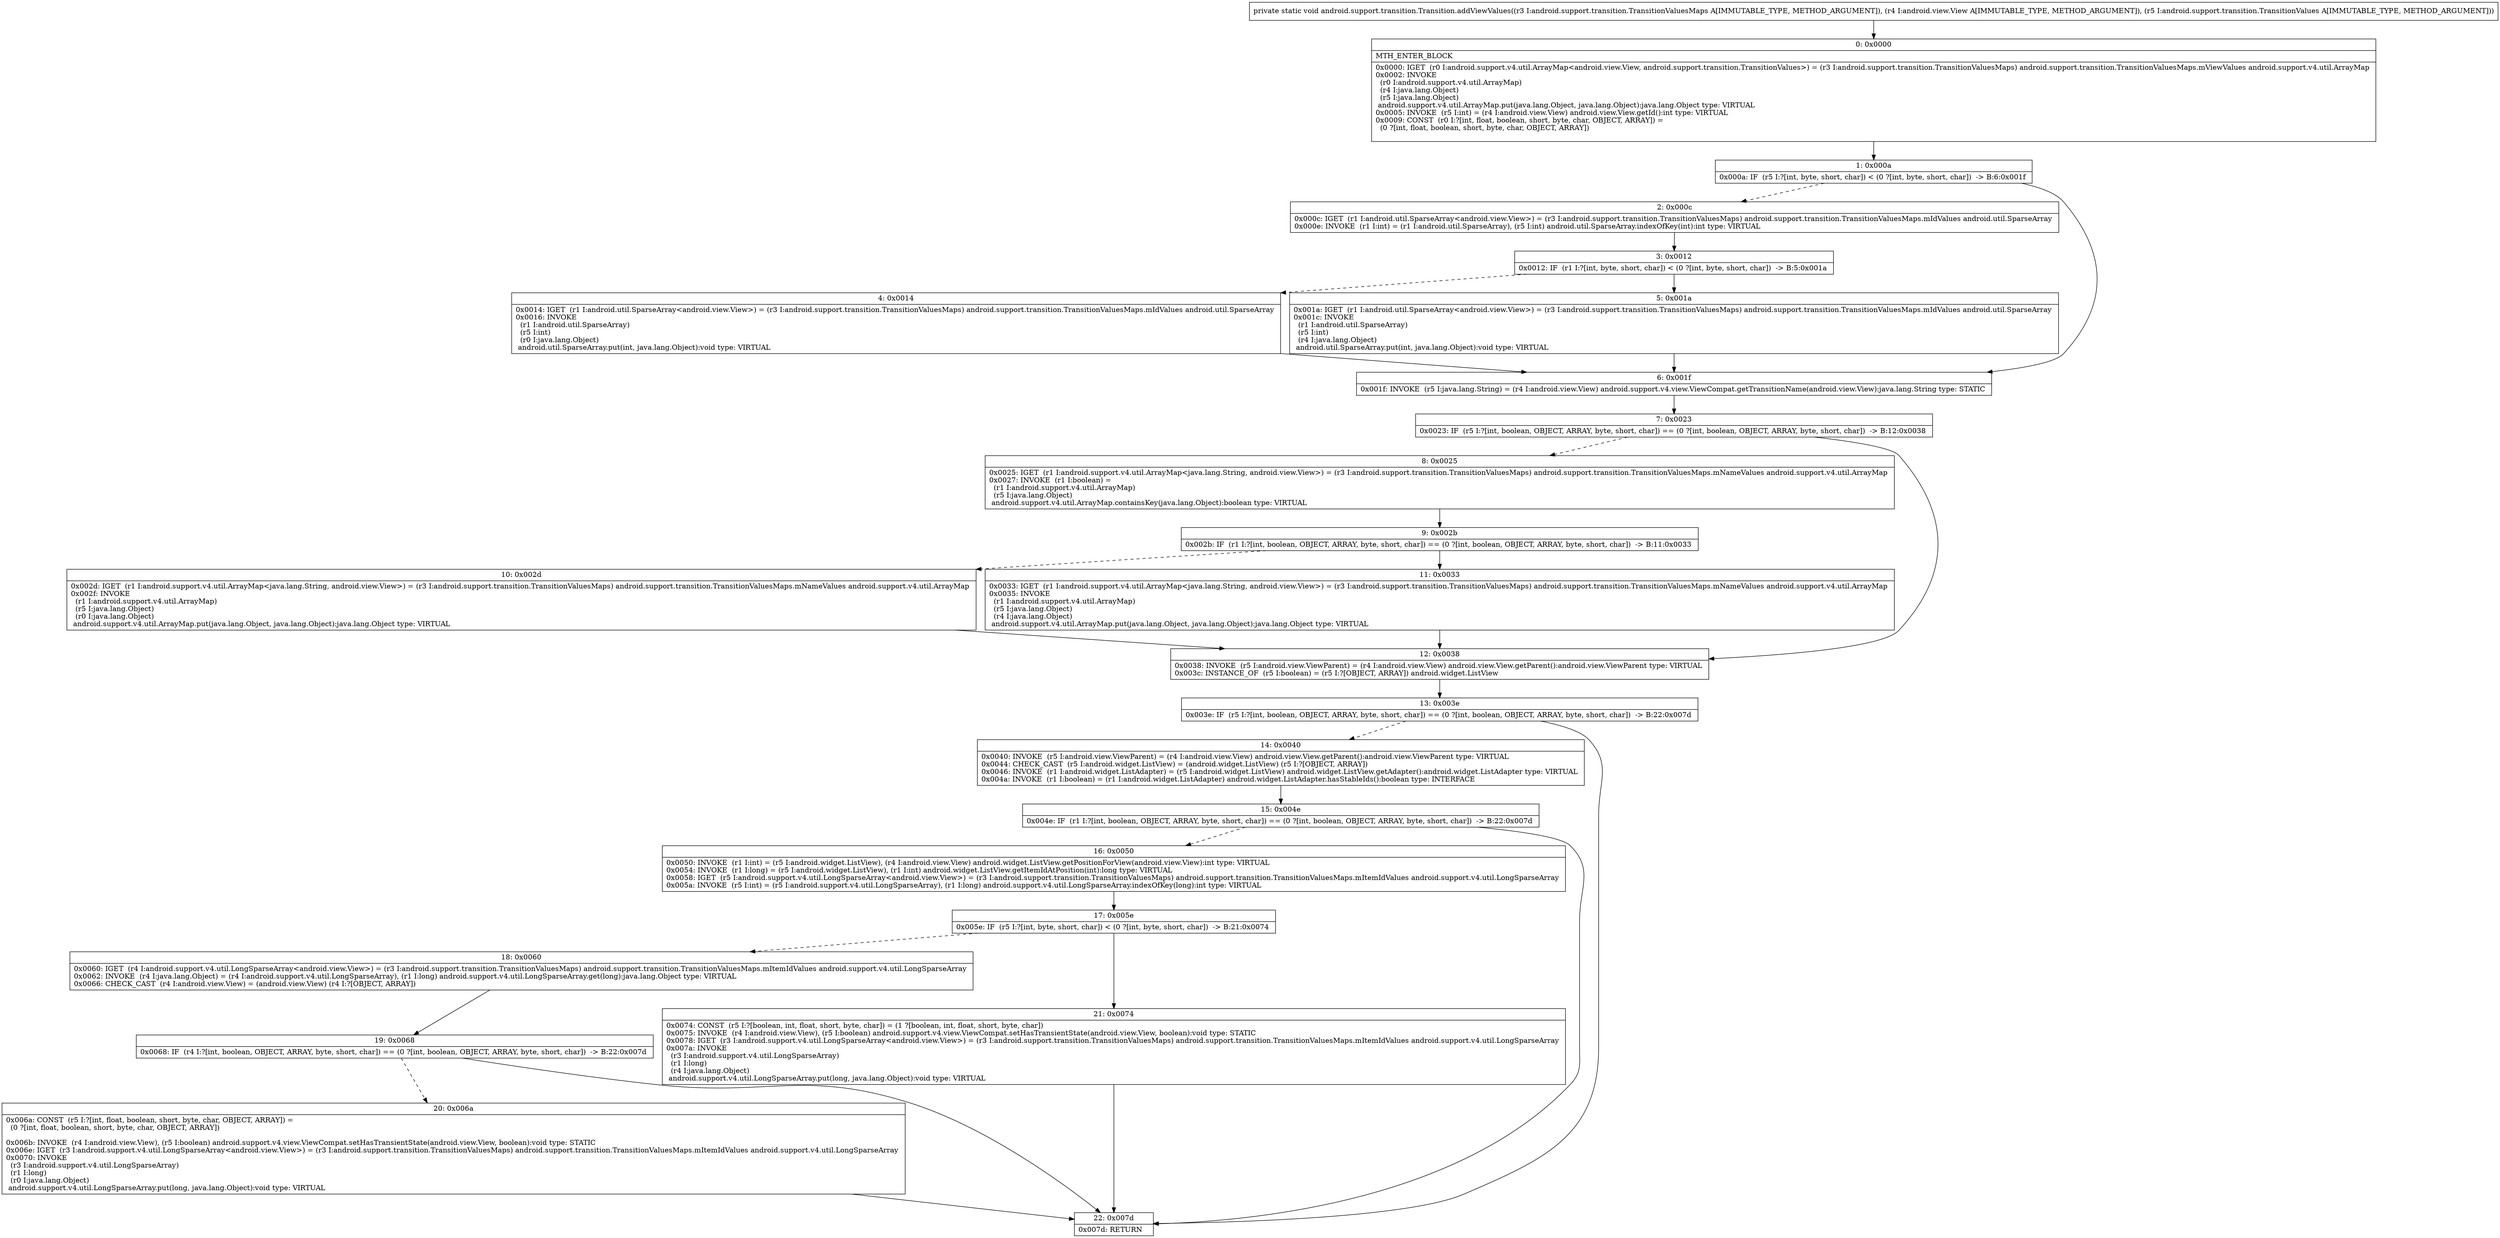 digraph "CFG forandroid.support.transition.Transition.addViewValues(Landroid\/support\/transition\/TransitionValuesMaps;Landroid\/view\/View;Landroid\/support\/transition\/TransitionValues;)V" {
Node_0 [shape=record,label="{0\:\ 0x0000|MTH_ENTER_BLOCK\l|0x0000: IGET  (r0 I:android.support.v4.util.ArrayMap\<android.view.View, android.support.transition.TransitionValues\>) = (r3 I:android.support.transition.TransitionValuesMaps) android.support.transition.TransitionValuesMaps.mViewValues android.support.v4.util.ArrayMap \l0x0002: INVOKE  \l  (r0 I:android.support.v4.util.ArrayMap)\l  (r4 I:java.lang.Object)\l  (r5 I:java.lang.Object)\l android.support.v4.util.ArrayMap.put(java.lang.Object, java.lang.Object):java.lang.Object type: VIRTUAL \l0x0005: INVOKE  (r5 I:int) = (r4 I:android.view.View) android.view.View.getId():int type: VIRTUAL \l0x0009: CONST  (r0 I:?[int, float, boolean, short, byte, char, OBJECT, ARRAY]) = \l  (0 ?[int, float, boolean, short, byte, char, OBJECT, ARRAY])\l \l}"];
Node_1 [shape=record,label="{1\:\ 0x000a|0x000a: IF  (r5 I:?[int, byte, short, char]) \< (0 ?[int, byte, short, char])  \-\> B:6:0x001f \l}"];
Node_2 [shape=record,label="{2\:\ 0x000c|0x000c: IGET  (r1 I:android.util.SparseArray\<android.view.View\>) = (r3 I:android.support.transition.TransitionValuesMaps) android.support.transition.TransitionValuesMaps.mIdValues android.util.SparseArray \l0x000e: INVOKE  (r1 I:int) = (r1 I:android.util.SparseArray), (r5 I:int) android.util.SparseArray.indexOfKey(int):int type: VIRTUAL \l}"];
Node_3 [shape=record,label="{3\:\ 0x0012|0x0012: IF  (r1 I:?[int, byte, short, char]) \< (0 ?[int, byte, short, char])  \-\> B:5:0x001a \l}"];
Node_4 [shape=record,label="{4\:\ 0x0014|0x0014: IGET  (r1 I:android.util.SparseArray\<android.view.View\>) = (r3 I:android.support.transition.TransitionValuesMaps) android.support.transition.TransitionValuesMaps.mIdValues android.util.SparseArray \l0x0016: INVOKE  \l  (r1 I:android.util.SparseArray)\l  (r5 I:int)\l  (r0 I:java.lang.Object)\l android.util.SparseArray.put(int, java.lang.Object):void type: VIRTUAL \l}"];
Node_5 [shape=record,label="{5\:\ 0x001a|0x001a: IGET  (r1 I:android.util.SparseArray\<android.view.View\>) = (r3 I:android.support.transition.TransitionValuesMaps) android.support.transition.TransitionValuesMaps.mIdValues android.util.SparseArray \l0x001c: INVOKE  \l  (r1 I:android.util.SparseArray)\l  (r5 I:int)\l  (r4 I:java.lang.Object)\l android.util.SparseArray.put(int, java.lang.Object):void type: VIRTUAL \l}"];
Node_6 [shape=record,label="{6\:\ 0x001f|0x001f: INVOKE  (r5 I:java.lang.String) = (r4 I:android.view.View) android.support.v4.view.ViewCompat.getTransitionName(android.view.View):java.lang.String type: STATIC \l}"];
Node_7 [shape=record,label="{7\:\ 0x0023|0x0023: IF  (r5 I:?[int, boolean, OBJECT, ARRAY, byte, short, char]) == (0 ?[int, boolean, OBJECT, ARRAY, byte, short, char])  \-\> B:12:0x0038 \l}"];
Node_8 [shape=record,label="{8\:\ 0x0025|0x0025: IGET  (r1 I:android.support.v4.util.ArrayMap\<java.lang.String, android.view.View\>) = (r3 I:android.support.transition.TransitionValuesMaps) android.support.transition.TransitionValuesMaps.mNameValues android.support.v4.util.ArrayMap \l0x0027: INVOKE  (r1 I:boolean) = \l  (r1 I:android.support.v4.util.ArrayMap)\l  (r5 I:java.lang.Object)\l android.support.v4.util.ArrayMap.containsKey(java.lang.Object):boolean type: VIRTUAL \l}"];
Node_9 [shape=record,label="{9\:\ 0x002b|0x002b: IF  (r1 I:?[int, boolean, OBJECT, ARRAY, byte, short, char]) == (0 ?[int, boolean, OBJECT, ARRAY, byte, short, char])  \-\> B:11:0x0033 \l}"];
Node_10 [shape=record,label="{10\:\ 0x002d|0x002d: IGET  (r1 I:android.support.v4.util.ArrayMap\<java.lang.String, android.view.View\>) = (r3 I:android.support.transition.TransitionValuesMaps) android.support.transition.TransitionValuesMaps.mNameValues android.support.v4.util.ArrayMap \l0x002f: INVOKE  \l  (r1 I:android.support.v4.util.ArrayMap)\l  (r5 I:java.lang.Object)\l  (r0 I:java.lang.Object)\l android.support.v4.util.ArrayMap.put(java.lang.Object, java.lang.Object):java.lang.Object type: VIRTUAL \l}"];
Node_11 [shape=record,label="{11\:\ 0x0033|0x0033: IGET  (r1 I:android.support.v4.util.ArrayMap\<java.lang.String, android.view.View\>) = (r3 I:android.support.transition.TransitionValuesMaps) android.support.transition.TransitionValuesMaps.mNameValues android.support.v4.util.ArrayMap \l0x0035: INVOKE  \l  (r1 I:android.support.v4.util.ArrayMap)\l  (r5 I:java.lang.Object)\l  (r4 I:java.lang.Object)\l android.support.v4.util.ArrayMap.put(java.lang.Object, java.lang.Object):java.lang.Object type: VIRTUAL \l}"];
Node_12 [shape=record,label="{12\:\ 0x0038|0x0038: INVOKE  (r5 I:android.view.ViewParent) = (r4 I:android.view.View) android.view.View.getParent():android.view.ViewParent type: VIRTUAL \l0x003c: INSTANCE_OF  (r5 I:boolean) = (r5 I:?[OBJECT, ARRAY]) android.widget.ListView \l}"];
Node_13 [shape=record,label="{13\:\ 0x003e|0x003e: IF  (r5 I:?[int, boolean, OBJECT, ARRAY, byte, short, char]) == (0 ?[int, boolean, OBJECT, ARRAY, byte, short, char])  \-\> B:22:0x007d \l}"];
Node_14 [shape=record,label="{14\:\ 0x0040|0x0040: INVOKE  (r5 I:android.view.ViewParent) = (r4 I:android.view.View) android.view.View.getParent():android.view.ViewParent type: VIRTUAL \l0x0044: CHECK_CAST  (r5 I:android.widget.ListView) = (android.widget.ListView) (r5 I:?[OBJECT, ARRAY]) \l0x0046: INVOKE  (r1 I:android.widget.ListAdapter) = (r5 I:android.widget.ListView) android.widget.ListView.getAdapter():android.widget.ListAdapter type: VIRTUAL \l0x004a: INVOKE  (r1 I:boolean) = (r1 I:android.widget.ListAdapter) android.widget.ListAdapter.hasStableIds():boolean type: INTERFACE \l}"];
Node_15 [shape=record,label="{15\:\ 0x004e|0x004e: IF  (r1 I:?[int, boolean, OBJECT, ARRAY, byte, short, char]) == (0 ?[int, boolean, OBJECT, ARRAY, byte, short, char])  \-\> B:22:0x007d \l}"];
Node_16 [shape=record,label="{16\:\ 0x0050|0x0050: INVOKE  (r1 I:int) = (r5 I:android.widget.ListView), (r4 I:android.view.View) android.widget.ListView.getPositionForView(android.view.View):int type: VIRTUAL \l0x0054: INVOKE  (r1 I:long) = (r5 I:android.widget.ListView), (r1 I:int) android.widget.ListView.getItemIdAtPosition(int):long type: VIRTUAL \l0x0058: IGET  (r5 I:android.support.v4.util.LongSparseArray\<android.view.View\>) = (r3 I:android.support.transition.TransitionValuesMaps) android.support.transition.TransitionValuesMaps.mItemIdValues android.support.v4.util.LongSparseArray \l0x005a: INVOKE  (r5 I:int) = (r5 I:android.support.v4.util.LongSparseArray), (r1 I:long) android.support.v4.util.LongSparseArray.indexOfKey(long):int type: VIRTUAL \l}"];
Node_17 [shape=record,label="{17\:\ 0x005e|0x005e: IF  (r5 I:?[int, byte, short, char]) \< (0 ?[int, byte, short, char])  \-\> B:21:0x0074 \l}"];
Node_18 [shape=record,label="{18\:\ 0x0060|0x0060: IGET  (r4 I:android.support.v4.util.LongSparseArray\<android.view.View\>) = (r3 I:android.support.transition.TransitionValuesMaps) android.support.transition.TransitionValuesMaps.mItemIdValues android.support.v4.util.LongSparseArray \l0x0062: INVOKE  (r4 I:java.lang.Object) = (r4 I:android.support.v4.util.LongSparseArray), (r1 I:long) android.support.v4.util.LongSparseArray.get(long):java.lang.Object type: VIRTUAL \l0x0066: CHECK_CAST  (r4 I:android.view.View) = (android.view.View) (r4 I:?[OBJECT, ARRAY]) \l}"];
Node_19 [shape=record,label="{19\:\ 0x0068|0x0068: IF  (r4 I:?[int, boolean, OBJECT, ARRAY, byte, short, char]) == (0 ?[int, boolean, OBJECT, ARRAY, byte, short, char])  \-\> B:22:0x007d \l}"];
Node_20 [shape=record,label="{20\:\ 0x006a|0x006a: CONST  (r5 I:?[int, float, boolean, short, byte, char, OBJECT, ARRAY]) = \l  (0 ?[int, float, boolean, short, byte, char, OBJECT, ARRAY])\l \l0x006b: INVOKE  (r4 I:android.view.View), (r5 I:boolean) android.support.v4.view.ViewCompat.setHasTransientState(android.view.View, boolean):void type: STATIC \l0x006e: IGET  (r3 I:android.support.v4.util.LongSparseArray\<android.view.View\>) = (r3 I:android.support.transition.TransitionValuesMaps) android.support.transition.TransitionValuesMaps.mItemIdValues android.support.v4.util.LongSparseArray \l0x0070: INVOKE  \l  (r3 I:android.support.v4.util.LongSparseArray)\l  (r1 I:long)\l  (r0 I:java.lang.Object)\l android.support.v4.util.LongSparseArray.put(long, java.lang.Object):void type: VIRTUAL \l}"];
Node_21 [shape=record,label="{21\:\ 0x0074|0x0074: CONST  (r5 I:?[boolean, int, float, short, byte, char]) = (1 ?[boolean, int, float, short, byte, char]) \l0x0075: INVOKE  (r4 I:android.view.View), (r5 I:boolean) android.support.v4.view.ViewCompat.setHasTransientState(android.view.View, boolean):void type: STATIC \l0x0078: IGET  (r3 I:android.support.v4.util.LongSparseArray\<android.view.View\>) = (r3 I:android.support.transition.TransitionValuesMaps) android.support.transition.TransitionValuesMaps.mItemIdValues android.support.v4.util.LongSparseArray \l0x007a: INVOKE  \l  (r3 I:android.support.v4.util.LongSparseArray)\l  (r1 I:long)\l  (r4 I:java.lang.Object)\l android.support.v4.util.LongSparseArray.put(long, java.lang.Object):void type: VIRTUAL \l}"];
Node_22 [shape=record,label="{22\:\ 0x007d|0x007d: RETURN   \l}"];
MethodNode[shape=record,label="{private static void android.support.transition.Transition.addViewValues((r3 I:android.support.transition.TransitionValuesMaps A[IMMUTABLE_TYPE, METHOD_ARGUMENT]), (r4 I:android.view.View A[IMMUTABLE_TYPE, METHOD_ARGUMENT]), (r5 I:android.support.transition.TransitionValues A[IMMUTABLE_TYPE, METHOD_ARGUMENT])) }"];
MethodNode -> Node_0;
Node_0 -> Node_1;
Node_1 -> Node_2[style=dashed];
Node_1 -> Node_6;
Node_2 -> Node_3;
Node_3 -> Node_4[style=dashed];
Node_3 -> Node_5;
Node_4 -> Node_6;
Node_5 -> Node_6;
Node_6 -> Node_7;
Node_7 -> Node_8[style=dashed];
Node_7 -> Node_12;
Node_8 -> Node_9;
Node_9 -> Node_10[style=dashed];
Node_9 -> Node_11;
Node_10 -> Node_12;
Node_11 -> Node_12;
Node_12 -> Node_13;
Node_13 -> Node_14[style=dashed];
Node_13 -> Node_22;
Node_14 -> Node_15;
Node_15 -> Node_16[style=dashed];
Node_15 -> Node_22;
Node_16 -> Node_17;
Node_17 -> Node_18[style=dashed];
Node_17 -> Node_21;
Node_18 -> Node_19;
Node_19 -> Node_20[style=dashed];
Node_19 -> Node_22;
Node_20 -> Node_22;
Node_21 -> Node_22;
}

